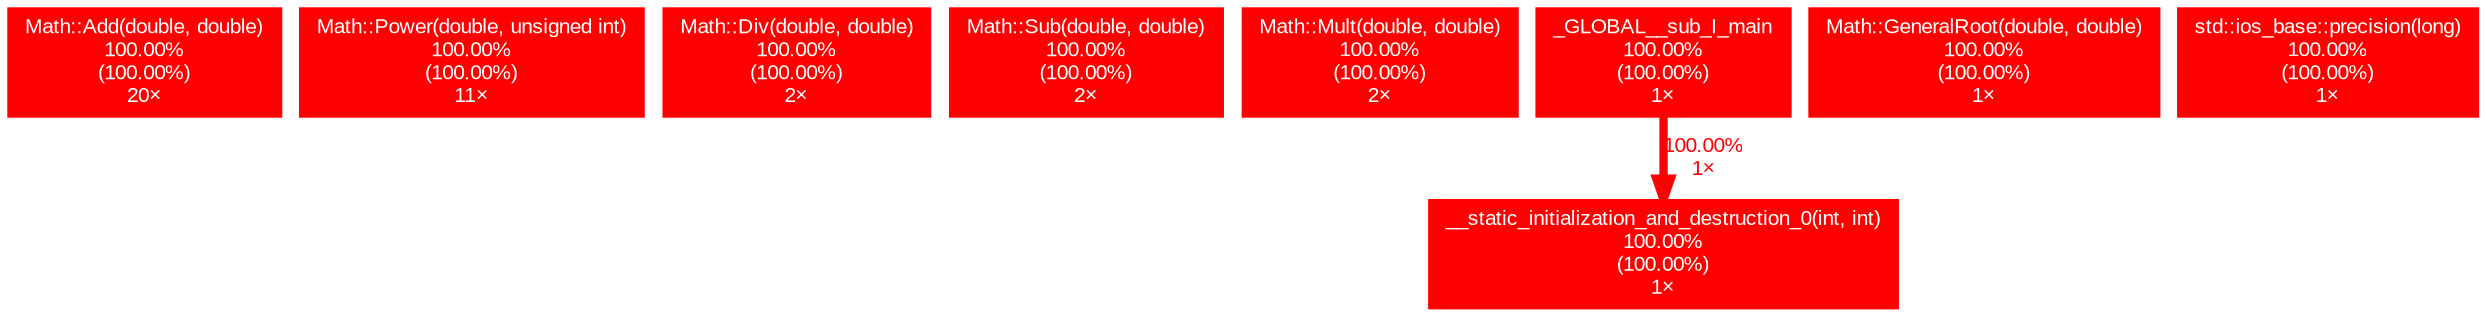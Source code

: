 digraph {
	graph [fontname=Arial, nodesep=0.125, ranksep=0.25];
	node [fontcolor=white, fontname=Arial, height=0, shape=box, style=filled, width=0];
	edge [fontname=Arial];
	8 [color="#ff0000", fontcolor="#ffffff", fontsize="10.00", label="Math::Add(double, double)\n100.00%\n(100.00%)\n20×"];
	9 [color="#ff0000", fontcolor="#ffffff", fontsize="10.00", label="Math::Power(double, unsigned int)\n100.00%\n(100.00%)\n11×"];
	10 [color="#ff0000", fontcolor="#ffffff", fontsize="10.00", label="Math::Div(double, double)\n100.00%\n(100.00%)\n2×"];
	11 [color="#ff0000", fontcolor="#ffffff", fontsize="10.00", label="Math::Sub(double, double)\n100.00%\n(100.00%)\n2×"];
	12 [color="#ff0000", fontcolor="#ffffff", fontsize="10.00", label="Math::Mult(double, double)\n100.00%\n(100.00%)\n2×"];
	13 [color="#ff0000", fontcolor="#ffffff", fontsize="10.00", label="_GLOBAL__sub_I_main\n100.00%\n(100.00%)\n1×"];
	13 -> 14 [arrowsize="1.00", color="#ff0000", fontcolor="#ff0000", fontsize="10.00", label="100.00%\n1×", labeldistance="4.00", penwidth="4.00"];
	14 [color="#ff0000", fontcolor="#ffffff", fontsize="10.00", label="__static_initialization_and_destruction_0(int, int)\n100.00%\n(100.00%)\n1×"];
	15 [color="#ff0000", fontcolor="#ffffff", fontsize="10.00", label="Math::GeneralRoot(double, double)\n100.00%\n(100.00%)\n1×"];
	16 [color="#ff0000", fontcolor="#ffffff", fontsize="10.00", label="std::ios_base::precision(long)\n100.00%\n(100.00%)\n1×"];
}
